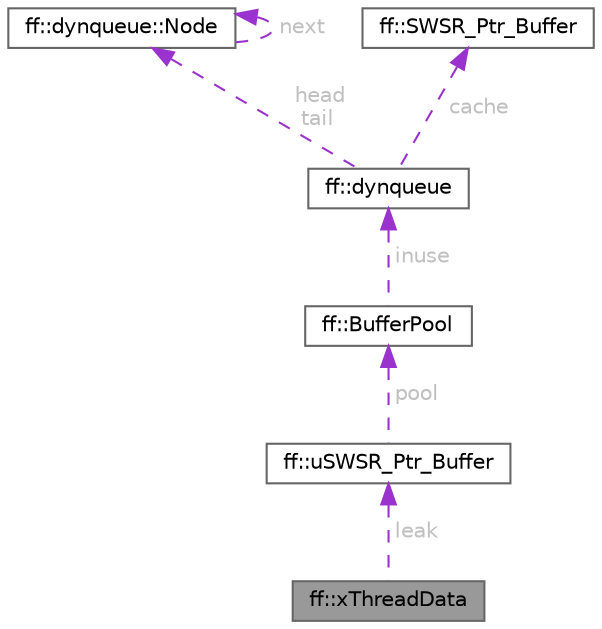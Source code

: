 digraph "ff::xThreadData"
{
 // LATEX_PDF_SIZE
  bgcolor="transparent";
  edge [fontname=Helvetica,fontsize=10,labelfontname=Helvetica,labelfontsize=10];
  node [fontname=Helvetica,fontsize=10,shape=box,height=0.2,width=0.4];
  Node1 [id="Node000001",label="ff::xThreadData",height=0.2,width=0.4,color="gray40", fillcolor="grey60", style="filled", fontcolor="black",tooltip=" "];
  Node2 -> Node1 [id="edge7_Node000001_Node000002",dir="back",color="darkorchid3",style="dashed",tooltip=" ",label=" leak",fontcolor="grey" ];
  Node2 [id="Node000002",label="ff::uSWSR_Ptr_Buffer",height=0.2,width=0.4,color="gray40", fillcolor="white", style="filled",URL="$classff_1_1u_s_w_s_r___ptr___buffer.html",tooltip="Unbounded Single-Writer/Single-Reader buffer (FastFlow unbound channel)"];
  Node3 -> Node2 [id="edge8_Node000002_Node000003",dir="back",color="darkorchid3",style="dashed",tooltip=" ",label=" pool",fontcolor="grey" ];
  Node3 [id="Node000003",label="ff::BufferPool",height=0.2,width=0.4,color="gray40", fillcolor="white", style="filled",URL="$classff_1_1_buffer_pool.html",tooltip=" "];
  Node4 -> Node3 [id="edge9_Node000003_Node000004",dir="back",color="darkorchid3",style="dashed",tooltip=" ",label=" inuse",fontcolor="grey" ];
  Node4 [id="Node000004",label="ff::dynqueue",height=0.2,width=0.4,color="gray40", fillcolor="white", style="filled",URL="$classff_1_1dynqueue.html",tooltip=" "];
  Node5 -> Node4 [id="edge10_Node000004_Node000005",dir="back",color="darkorchid3",style="dashed",tooltip=" ",label=" head\ntail",fontcolor="grey" ];
  Node5 [id="Node000005",label="ff::dynqueue::Node",height=0.2,width=0.4,color="gray40", fillcolor="white", style="filled",URL="$structff_1_1dynqueue_1_1_node.html",tooltip=" "];
  Node5 -> Node5 [id="edge11_Node000005_Node000005",dir="back",color="darkorchid3",style="dashed",tooltip=" ",label=" next",fontcolor="grey" ];
  Node6 -> Node4 [id="edge12_Node000004_Node000006",dir="back",color="darkorchid3",style="dashed",tooltip=" ",label=" cache",fontcolor="grey" ];
  Node6 [id="Node000006",label="ff::SWSR_Ptr_Buffer",height=0.2,width=0.4,color="gray40", fillcolor="white", style="filled",URL="$classff_1_1_s_w_s_r___ptr___buffer.html",tooltip="SPSC bound channel (Single-Writer/Single-Reader)"];
}
